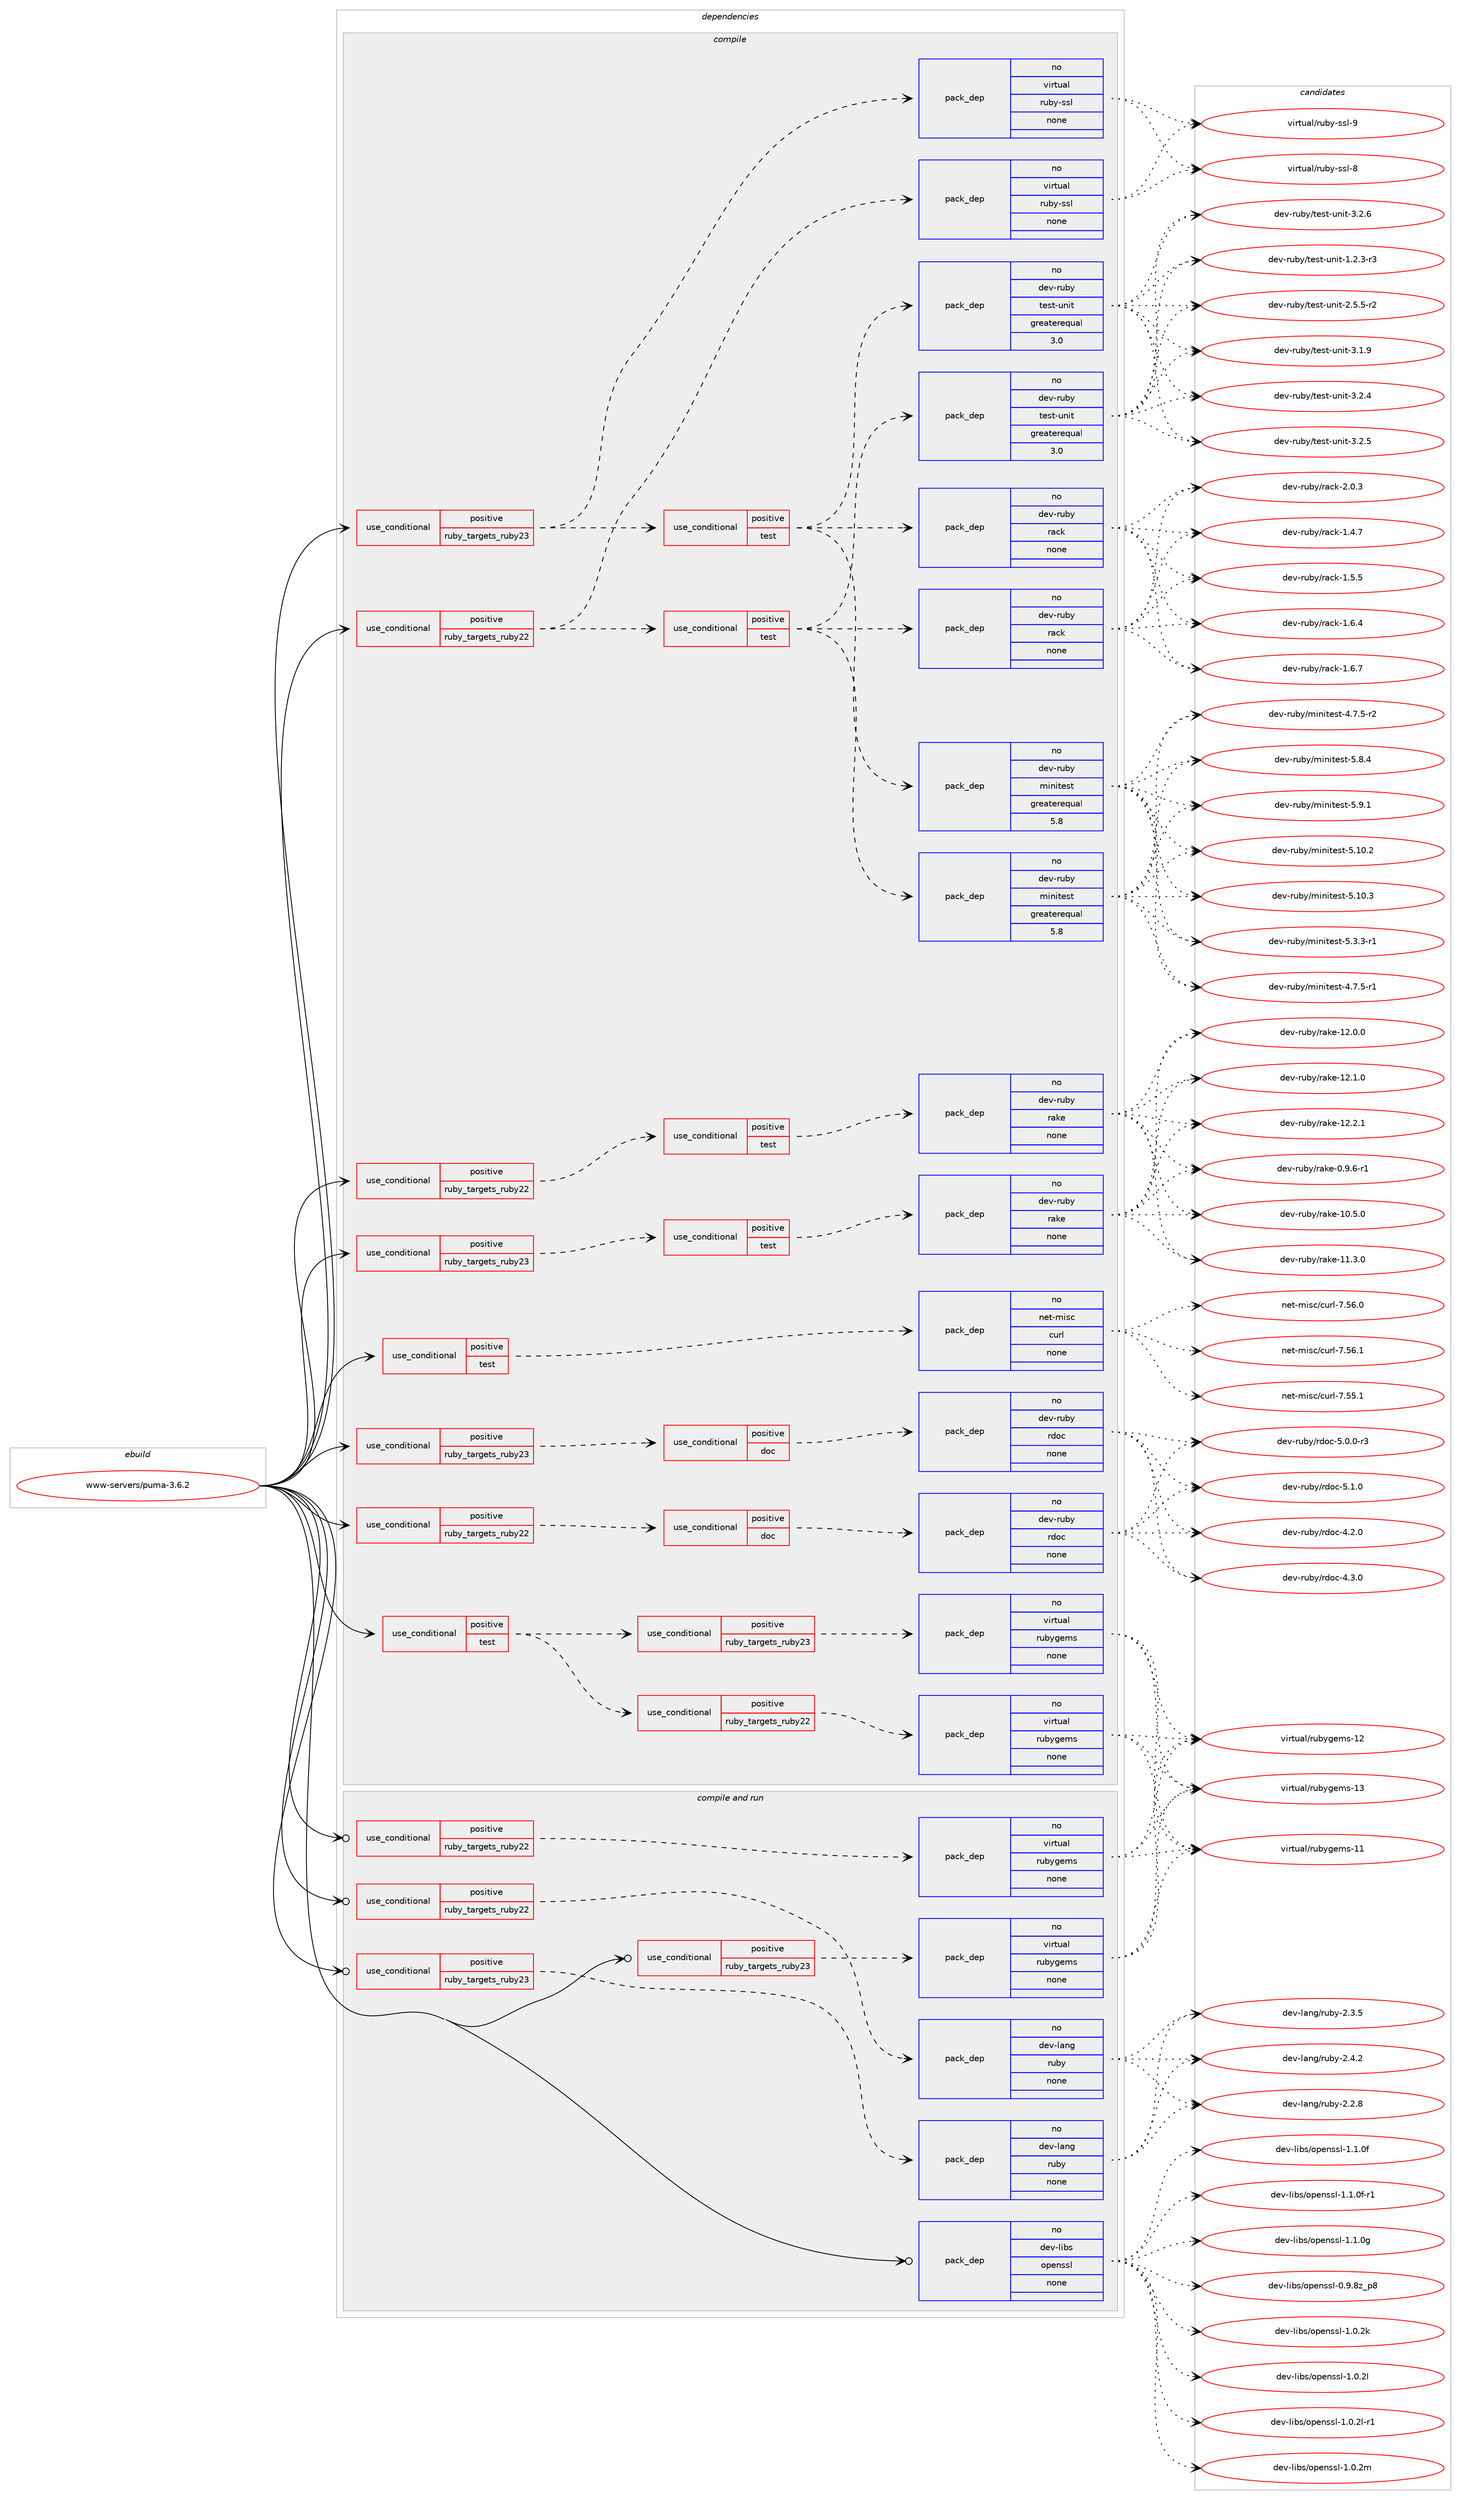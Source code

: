digraph prolog {

# *************
# Graph options
# *************

newrank=true;
concentrate=true;
compound=true;
graph [rankdir=LR,fontname=Helvetica,fontsize=10,ranksep=1.5];#, ranksep=2.5, nodesep=0.2];
edge  [arrowhead=vee];
node  [fontname=Helvetica,fontsize=10];

# **********
# The ebuild
# **********

subgraph cluster_leftcol {
color=gray;
rank=same;
label=<<i>ebuild</i>>;
id [label="www-servers/puma-3.6.2", color=red, width=4, href="../www-servers/puma-3.6.2.svg"];
}

# ****************
# The dependencies
# ****************

subgraph cluster_midcol {
color=gray;
label=<<i>dependencies</i>>;
subgraph cluster_compile {
fillcolor="#eeeeee";
style=filled;
label=<<i>compile</i>>;
subgraph cond121083 {
dependency507921 [label=<<TABLE BORDER="0" CELLBORDER="1" CELLSPACING="0" CELLPADDING="4"><TR><TD ROWSPAN="3" CELLPADDING="10">use_conditional</TD></TR><TR><TD>positive</TD></TR><TR><TD>ruby_targets_ruby22</TD></TR></TABLE>>, shape=none, color=red];
subgraph cond121084 {
dependency507922 [label=<<TABLE BORDER="0" CELLBORDER="1" CELLSPACING="0" CELLPADDING="4"><TR><TD ROWSPAN="3" CELLPADDING="10">use_conditional</TD></TR><TR><TD>positive</TD></TR><TR><TD>doc</TD></TR></TABLE>>, shape=none, color=red];
subgraph pack377522 {
dependency507923 [label=<<TABLE BORDER="0" CELLBORDER="1" CELLSPACING="0" CELLPADDING="4" WIDTH="220"><TR><TD ROWSPAN="6" CELLPADDING="30">pack_dep</TD></TR><TR><TD WIDTH="110">no</TD></TR><TR><TD>dev-ruby</TD></TR><TR><TD>rdoc</TD></TR><TR><TD>none</TD></TR><TR><TD></TD></TR></TABLE>>, shape=none, color=blue];
}
dependency507922:e -> dependency507923:w [weight=20,style="dashed",arrowhead="vee"];
}
dependency507921:e -> dependency507922:w [weight=20,style="dashed",arrowhead="vee"];
}
id:e -> dependency507921:w [weight=20,style="solid",arrowhead="vee"];
subgraph cond121085 {
dependency507924 [label=<<TABLE BORDER="0" CELLBORDER="1" CELLSPACING="0" CELLPADDING="4"><TR><TD ROWSPAN="3" CELLPADDING="10">use_conditional</TD></TR><TR><TD>positive</TD></TR><TR><TD>ruby_targets_ruby22</TD></TR></TABLE>>, shape=none, color=red];
subgraph cond121086 {
dependency507925 [label=<<TABLE BORDER="0" CELLBORDER="1" CELLSPACING="0" CELLPADDING="4"><TR><TD ROWSPAN="3" CELLPADDING="10">use_conditional</TD></TR><TR><TD>positive</TD></TR><TR><TD>test</TD></TR></TABLE>>, shape=none, color=red];
subgraph pack377523 {
dependency507926 [label=<<TABLE BORDER="0" CELLBORDER="1" CELLSPACING="0" CELLPADDING="4" WIDTH="220"><TR><TD ROWSPAN="6" CELLPADDING="30">pack_dep</TD></TR><TR><TD WIDTH="110">no</TD></TR><TR><TD>dev-ruby</TD></TR><TR><TD>rake</TD></TR><TR><TD>none</TD></TR><TR><TD></TD></TR></TABLE>>, shape=none, color=blue];
}
dependency507925:e -> dependency507926:w [weight=20,style="dashed",arrowhead="vee"];
}
dependency507924:e -> dependency507925:w [weight=20,style="dashed",arrowhead="vee"];
}
id:e -> dependency507924:w [weight=20,style="solid",arrowhead="vee"];
subgraph cond121087 {
dependency507927 [label=<<TABLE BORDER="0" CELLBORDER="1" CELLSPACING="0" CELLPADDING="4"><TR><TD ROWSPAN="3" CELLPADDING="10">use_conditional</TD></TR><TR><TD>positive</TD></TR><TR><TD>ruby_targets_ruby22</TD></TR></TABLE>>, shape=none, color=red];
subgraph pack377524 {
dependency507928 [label=<<TABLE BORDER="0" CELLBORDER="1" CELLSPACING="0" CELLPADDING="4" WIDTH="220"><TR><TD ROWSPAN="6" CELLPADDING="30">pack_dep</TD></TR><TR><TD WIDTH="110">no</TD></TR><TR><TD>virtual</TD></TR><TR><TD>ruby-ssl</TD></TR><TR><TD>none</TD></TR><TR><TD></TD></TR></TABLE>>, shape=none, color=blue];
}
dependency507927:e -> dependency507928:w [weight=20,style="dashed",arrowhead="vee"];
subgraph cond121088 {
dependency507929 [label=<<TABLE BORDER="0" CELLBORDER="1" CELLSPACING="0" CELLPADDING="4"><TR><TD ROWSPAN="3" CELLPADDING="10">use_conditional</TD></TR><TR><TD>positive</TD></TR><TR><TD>test</TD></TR></TABLE>>, shape=none, color=red];
subgraph pack377525 {
dependency507930 [label=<<TABLE BORDER="0" CELLBORDER="1" CELLSPACING="0" CELLPADDING="4" WIDTH="220"><TR><TD ROWSPAN="6" CELLPADDING="30">pack_dep</TD></TR><TR><TD WIDTH="110">no</TD></TR><TR><TD>dev-ruby</TD></TR><TR><TD>rack</TD></TR><TR><TD>none</TD></TR><TR><TD></TD></TR></TABLE>>, shape=none, color=blue];
}
dependency507929:e -> dependency507930:w [weight=20,style="dashed",arrowhead="vee"];
subgraph pack377526 {
dependency507931 [label=<<TABLE BORDER="0" CELLBORDER="1" CELLSPACING="0" CELLPADDING="4" WIDTH="220"><TR><TD ROWSPAN="6" CELLPADDING="30">pack_dep</TD></TR><TR><TD WIDTH="110">no</TD></TR><TR><TD>dev-ruby</TD></TR><TR><TD>minitest</TD></TR><TR><TD>greaterequal</TD></TR><TR><TD>5.8</TD></TR></TABLE>>, shape=none, color=blue];
}
dependency507929:e -> dependency507931:w [weight=20,style="dashed",arrowhead="vee"];
subgraph pack377527 {
dependency507932 [label=<<TABLE BORDER="0" CELLBORDER="1" CELLSPACING="0" CELLPADDING="4" WIDTH="220"><TR><TD ROWSPAN="6" CELLPADDING="30">pack_dep</TD></TR><TR><TD WIDTH="110">no</TD></TR><TR><TD>dev-ruby</TD></TR><TR><TD>test-unit</TD></TR><TR><TD>greaterequal</TD></TR><TR><TD>3.0</TD></TR></TABLE>>, shape=none, color=blue];
}
dependency507929:e -> dependency507932:w [weight=20,style="dashed",arrowhead="vee"];
}
dependency507927:e -> dependency507929:w [weight=20,style="dashed",arrowhead="vee"];
}
id:e -> dependency507927:w [weight=20,style="solid",arrowhead="vee"];
subgraph cond121089 {
dependency507933 [label=<<TABLE BORDER="0" CELLBORDER="1" CELLSPACING="0" CELLPADDING="4"><TR><TD ROWSPAN="3" CELLPADDING="10">use_conditional</TD></TR><TR><TD>positive</TD></TR><TR><TD>ruby_targets_ruby23</TD></TR></TABLE>>, shape=none, color=red];
subgraph cond121090 {
dependency507934 [label=<<TABLE BORDER="0" CELLBORDER="1" CELLSPACING="0" CELLPADDING="4"><TR><TD ROWSPAN="3" CELLPADDING="10">use_conditional</TD></TR><TR><TD>positive</TD></TR><TR><TD>doc</TD></TR></TABLE>>, shape=none, color=red];
subgraph pack377528 {
dependency507935 [label=<<TABLE BORDER="0" CELLBORDER="1" CELLSPACING="0" CELLPADDING="4" WIDTH="220"><TR><TD ROWSPAN="6" CELLPADDING="30">pack_dep</TD></TR><TR><TD WIDTH="110">no</TD></TR><TR><TD>dev-ruby</TD></TR><TR><TD>rdoc</TD></TR><TR><TD>none</TD></TR><TR><TD></TD></TR></TABLE>>, shape=none, color=blue];
}
dependency507934:e -> dependency507935:w [weight=20,style="dashed",arrowhead="vee"];
}
dependency507933:e -> dependency507934:w [weight=20,style="dashed",arrowhead="vee"];
}
id:e -> dependency507933:w [weight=20,style="solid",arrowhead="vee"];
subgraph cond121091 {
dependency507936 [label=<<TABLE BORDER="0" CELLBORDER="1" CELLSPACING="0" CELLPADDING="4"><TR><TD ROWSPAN="3" CELLPADDING="10">use_conditional</TD></TR><TR><TD>positive</TD></TR><TR><TD>ruby_targets_ruby23</TD></TR></TABLE>>, shape=none, color=red];
subgraph cond121092 {
dependency507937 [label=<<TABLE BORDER="0" CELLBORDER="1" CELLSPACING="0" CELLPADDING="4"><TR><TD ROWSPAN="3" CELLPADDING="10">use_conditional</TD></TR><TR><TD>positive</TD></TR><TR><TD>test</TD></TR></TABLE>>, shape=none, color=red];
subgraph pack377529 {
dependency507938 [label=<<TABLE BORDER="0" CELLBORDER="1" CELLSPACING="0" CELLPADDING="4" WIDTH="220"><TR><TD ROWSPAN="6" CELLPADDING="30">pack_dep</TD></TR><TR><TD WIDTH="110">no</TD></TR><TR><TD>dev-ruby</TD></TR><TR><TD>rake</TD></TR><TR><TD>none</TD></TR><TR><TD></TD></TR></TABLE>>, shape=none, color=blue];
}
dependency507937:e -> dependency507938:w [weight=20,style="dashed",arrowhead="vee"];
}
dependency507936:e -> dependency507937:w [weight=20,style="dashed",arrowhead="vee"];
}
id:e -> dependency507936:w [weight=20,style="solid",arrowhead="vee"];
subgraph cond121093 {
dependency507939 [label=<<TABLE BORDER="0" CELLBORDER="1" CELLSPACING="0" CELLPADDING="4"><TR><TD ROWSPAN="3" CELLPADDING="10">use_conditional</TD></TR><TR><TD>positive</TD></TR><TR><TD>ruby_targets_ruby23</TD></TR></TABLE>>, shape=none, color=red];
subgraph pack377530 {
dependency507940 [label=<<TABLE BORDER="0" CELLBORDER="1" CELLSPACING="0" CELLPADDING="4" WIDTH="220"><TR><TD ROWSPAN="6" CELLPADDING="30">pack_dep</TD></TR><TR><TD WIDTH="110">no</TD></TR><TR><TD>virtual</TD></TR><TR><TD>ruby-ssl</TD></TR><TR><TD>none</TD></TR><TR><TD></TD></TR></TABLE>>, shape=none, color=blue];
}
dependency507939:e -> dependency507940:w [weight=20,style="dashed",arrowhead="vee"];
subgraph cond121094 {
dependency507941 [label=<<TABLE BORDER="0" CELLBORDER="1" CELLSPACING="0" CELLPADDING="4"><TR><TD ROWSPAN="3" CELLPADDING="10">use_conditional</TD></TR><TR><TD>positive</TD></TR><TR><TD>test</TD></TR></TABLE>>, shape=none, color=red];
subgraph pack377531 {
dependency507942 [label=<<TABLE BORDER="0" CELLBORDER="1" CELLSPACING="0" CELLPADDING="4" WIDTH="220"><TR><TD ROWSPAN="6" CELLPADDING="30">pack_dep</TD></TR><TR><TD WIDTH="110">no</TD></TR><TR><TD>dev-ruby</TD></TR><TR><TD>rack</TD></TR><TR><TD>none</TD></TR><TR><TD></TD></TR></TABLE>>, shape=none, color=blue];
}
dependency507941:e -> dependency507942:w [weight=20,style="dashed",arrowhead="vee"];
subgraph pack377532 {
dependency507943 [label=<<TABLE BORDER="0" CELLBORDER="1" CELLSPACING="0" CELLPADDING="4" WIDTH="220"><TR><TD ROWSPAN="6" CELLPADDING="30">pack_dep</TD></TR><TR><TD WIDTH="110">no</TD></TR><TR><TD>dev-ruby</TD></TR><TR><TD>minitest</TD></TR><TR><TD>greaterequal</TD></TR><TR><TD>5.8</TD></TR></TABLE>>, shape=none, color=blue];
}
dependency507941:e -> dependency507943:w [weight=20,style="dashed",arrowhead="vee"];
subgraph pack377533 {
dependency507944 [label=<<TABLE BORDER="0" CELLBORDER="1" CELLSPACING="0" CELLPADDING="4" WIDTH="220"><TR><TD ROWSPAN="6" CELLPADDING="30">pack_dep</TD></TR><TR><TD WIDTH="110">no</TD></TR><TR><TD>dev-ruby</TD></TR><TR><TD>test-unit</TD></TR><TR><TD>greaterequal</TD></TR><TR><TD>3.0</TD></TR></TABLE>>, shape=none, color=blue];
}
dependency507941:e -> dependency507944:w [weight=20,style="dashed",arrowhead="vee"];
}
dependency507939:e -> dependency507941:w [weight=20,style="dashed",arrowhead="vee"];
}
id:e -> dependency507939:w [weight=20,style="solid",arrowhead="vee"];
subgraph cond121095 {
dependency507945 [label=<<TABLE BORDER="0" CELLBORDER="1" CELLSPACING="0" CELLPADDING="4"><TR><TD ROWSPAN="3" CELLPADDING="10">use_conditional</TD></TR><TR><TD>positive</TD></TR><TR><TD>test</TD></TR></TABLE>>, shape=none, color=red];
subgraph cond121096 {
dependency507946 [label=<<TABLE BORDER="0" CELLBORDER="1" CELLSPACING="0" CELLPADDING="4"><TR><TD ROWSPAN="3" CELLPADDING="10">use_conditional</TD></TR><TR><TD>positive</TD></TR><TR><TD>ruby_targets_ruby22</TD></TR></TABLE>>, shape=none, color=red];
subgraph pack377534 {
dependency507947 [label=<<TABLE BORDER="0" CELLBORDER="1" CELLSPACING="0" CELLPADDING="4" WIDTH="220"><TR><TD ROWSPAN="6" CELLPADDING="30">pack_dep</TD></TR><TR><TD WIDTH="110">no</TD></TR><TR><TD>virtual</TD></TR><TR><TD>rubygems</TD></TR><TR><TD>none</TD></TR><TR><TD></TD></TR></TABLE>>, shape=none, color=blue];
}
dependency507946:e -> dependency507947:w [weight=20,style="dashed",arrowhead="vee"];
}
dependency507945:e -> dependency507946:w [weight=20,style="dashed",arrowhead="vee"];
subgraph cond121097 {
dependency507948 [label=<<TABLE BORDER="0" CELLBORDER="1" CELLSPACING="0" CELLPADDING="4"><TR><TD ROWSPAN="3" CELLPADDING="10">use_conditional</TD></TR><TR><TD>positive</TD></TR><TR><TD>ruby_targets_ruby23</TD></TR></TABLE>>, shape=none, color=red];
subgraph pack377535 {
dependency507949 [label=<<TABLE BORDER="0" CELLBORDER="1" CELLSPACING="0" CELLPADDING="4" WIDTH="220"><TR><TD ROWSPAN="6" CELLPADDING="30">pack_dep</TD></TR><TR><TD WIDTH="110">no</TD></TR><TR><TD>virtual</TD></TR><TR><TD>rubygems</TD></TR><TR><TD>none</TD></TR><TR><TD></TD></TR></TABLE>>, shape=none, color=blue];
}
dependency507948:e -> dependency507949:w [weight=20,style="dashed",arrowhead="vee"];
}
dependency507945:e -> dependency507948:w [weight=20,style="dashed",arrowhead="vee"];
}
id:e -> dependency507945:w [weight=20,style="solid",arrowhead="vee"];
subgraph cond121098 {
dependency507950 [label=<<TABLE BORDER="0" CELLBORDER="1" CELLSPACING="0" CELLPADDING="4"><TR><TD ROWSPAN="3" CELLPADDING="10">use_conditional</TD></TR><TR><TD>positive</TD></TR><TR><TD>test</TD></TR></TABLE>>, shape=none, color=red];
subgraph pack377536 {
dependency507951 [label=<<TABLE BORDER="0" CELLBORDER="1" CELLSPACING="0" CELLPADDING="4" WIDTH="220"><TR><TD ROWSPAN="6" CELLPADDING="30">pack_dep</TD></TR><TR><TD WIDTH="110">no</TD></TR><TR><TD>net-misc</TD></TR><TR><TD>curl</TD></TR><TR><TD>none</TD></TR><TR><TD></TD></TR></TABLE>>, shape=none, color=blue];
}
dependency507950:e -> dependency507951:w [weight=20,style="dashed",arrowhead="vee"];
}
id:e -> dependency507950:w [weight=20,style="solid",arrowhead="vee"];
}
subgraph cluster_compileandrun {
fillcolor="#eeeeee";
style=filled;
label=<<i>compile and run</i>>;
subgraph cond121099 {
dependency507952 [label=<<TABLE BORDER="0" CELLBORDER="1" CELLSPACING="0" CELLPADDING="4"><TR><TD ROWSPAN="3" CELLPADDING="10">use_conditional</TD></TR><TR><TD>positive</TD></TR><TR><TD>ruby_targets_ruby22</TD></TR></TABLE>>, shape=none, color=red];
subgraph pack377537 {
dependency507953 [label=<<TABLE BORDER="0" CELLBORDER="1" CELLSPACING="0" CELLPADDING="4" WIDTH="220"><TR><TD ROWSPAN="6" CELLPADDING="30">pack_dep</TD></TR><TR><TD WIDTH="110">no</TD></TR><TR><TD>dev-lang</TD></TR><TR><TD>ruby</TD></TR><TR><TD>none</TD></TR><TR><TD></TD></TR></TABLE>>, shape=none, color=blue];
}
dependency507952:e -> dependency507953:w [weight=20,style="dashed",arrowhead="vee"];
}
id:e -> dependency507952:w [weight=20,style="solid",arrowhead="odotvee"];
subgraph cond121100 {
dependency507954 [label=<<TABLE BORDER="0" CELLBORDER="1" CELLSPACING="0" CELLPADDING="4"><TR><TD ROWSPAN="3" CELLPADDING="10">use_conditional</TD></TR><TR><TD>positive</TD></TR><TR><TD>ruby_targets_ruby22</TD></TR></TABLE>>, shape=none, color=red];
subgraph pack377538 {
dependency507955 [label=<<TABLE BORDER="0" CELLBORDER="1" CELLSPACING="0" CELLPADDING="4" WIDTH="220"><TR><TD ROWSPAN="6" CELLPADDING="30">pack_dep</TD></TR><TR><TD WIDTH="110">no</TD></TR><TR><TD>virtual</TD></TR><TR><TD>rubygems</TD></TR><TR><TD>none</TD></TR><TR><TD></TD></TR></TABLE>>, shape=none, color=blue];
}
dependency507954:e -> dependency507955:w [weight=20,style="dashed",arrowhead="vee"];
}
id:e -> dependency507954:w [weight=20,style="solid",arrowhead="odotvee"];
subgraph cond121101 {
dependency507956 [label=<<TABLE BORDER="0" CELLBORDER="1" CELLSPACING="0" CELLPADDING="4"><TR><TD ROWSPAN="3" CELLPADDING="10">use_conditional</TD></TR><TR><TD>positive</TD></TR><TR><TD>ruby_targets_ruby23</TD></TR></TABLE>>, shape=none, color=red];
subgraph pack377539 {
dependency507957 [label=<<TABLE BORDER="0" CELLBORDER="1" CELLSPACING="0" CELLPADDING="4" WIDTH="220"><TR><TD ROWSPAN="6" CELLPADDING="30">pack_dep</TD></TR><TR><TD WIDTH="110">no</TD></TR><TR><TD>dev-lang</TD></TR><TR><TD>ruby</TD></TR><TR><TD>none</TD></TR><TR><TD></TD></TR></TABLE>>, shape=none, color=blue];
}
dependency507956:e -> dependency507957:w [weight=20,style="dashed",arrowhead="vee"];
}
id:e -> dependency507956:w [weight=20,style="solid",arrowhead="odotvee"];
subgraph cond121102 {
dependency507958 [label=<<TABLE BORDER="0" CELLBORDER="1" CELLSPACING="0" CELLPADDING="4"><TR><TD ROWSPAN="3" CELLPADDING="10">use_conditional</TD></TR><TR><TD>positive</TD></TR><TR><TD>ruby_targets_ruby23</TD></TR></TABLE>>, shape=none, color=red];
subgraph pack377540 {
dependency507959 [label=<<TABLE BORDER="0" CELLBORDER="1" CELLSPACING="0" CELLPADDING="4" WIDTH="220"><TR><TD ROWSPAN="6" CELLPADDING="30">pack_dep</TD></TR><TR><TD WIDTH="110">no</TD></TR><TR><TD>virtual</TD></TR><TR><TD>rubygems</TD></TR><TR><TD>none</TD></TR><TR><TD></TD></TR></TABLE>>, shape=none, color=blue];
}
dependency507958:e -> dependency507959:w [weight=20,style="dashed",arrowhead="vee"];
}
id:e -> dependency507958:w [weight=20,style="solid",arrowhead="odotvee"];
subgraph pack377541 {
dependency507960 [label=<<TABLE BORDER="0" CELLBORDER="1" CELLSPACING="0" CELLPADDING="4" WIDTH="220"><TR><TD ROWSPAN="6" CELLPADDING="30">pack_dep</TD></TR><TR><TD WIDTH="110">no</TD></TR><TR><TD>dev-libs</TD></TR><TR><TD>openssl</TD></TR><TR><TD>none</TD></TR><TR><TD></TD></TR></TABLE>>, shape=none, color=blue];
}
id:e -> dependency507960:w [weight=20,style="solid",arrowhead="odotvee"];
}
subgraph cluster_run {
fillcolor="#eeeeee";
style=filled;
label=<<i>run</i>>;
}
}

# **************
# The candidates
# **************

subgraph cluster_choices {
rank=same;
color=gray;
label=<<i>candidates</i>>;

subgraph choice377522 {
color=black;
nodesep=1;
choice10010111845114117981214711410011199455246504648 [label="dev-ruby/rdoc-4.2.0", color=red, width=4,href="../dev-ruby/rdoc-4.2.0.svg"];
choice10010111845114117981214711410011199455246514648 [label="dev-ruby/rdoc-4.3.0", color=red, width=4,href="../dev-ruby/rdoc-4.3.0.svg"];
choice100101118451141179812147114100111994553464846484511451 [label="dev-ruby/rdoc-5.0.0-r3", color=red, width=4,href="../dev-ruby/rdoc-5.0.0-r3.svg"];
choice10010111845114117981214711410011199455346494648 [label="dev-ruby/rdoc-5.1.0", color=red, width=4,href="../dev-ruby/rdoc-5.1.0.svg"];
dependency507923:e -> choice10010111845114117981214711410011199455246504648:w [style=dotted,weight="100"];
dependency507923:e -> choice10010111845114117981214711410011199455246514648:w [style=dotted,weight="100"];
dependency507923:e -> choice100101118451141179812147114100111994553464846484511451:w [style=dotted,weight="100"];
dependency507923:e -> choice10010111845114117981214711410011199455346494648:w [style=dotted,weight="100"];
}
subgraph choice377523 {
color=black;
nodesep=1;
choice100101118451141179812147114971071014548465746544511449 [label="dev-ruby/rake-0.9.6-r1", color=red, width=4,href="../dev-ruby/rake-0.9.6-r1.svg"];
choice1001011184511411798121471149710710145494846534648 [label="dev-ruby/rake-10.5.0", color=red, width=4,href="../dev-ruby/rake-10.5.0.svg"];
choice1001011184511411798121471149710710145494946514648 [label="dev-ruby/rake-11.3.0", color=red, width=4,href="../dev-ruby/rake-11.3.0.svg"];
choice1001011184511411798121471149710710145495046484648 [label="dev-ruby/rake-12.0.0", color=red, width=4,href="../dev-ruby/rake-12.0.0.svg"];
choice1001011184511411798121471149710710145495046494648 [label="dev-ruby/rake-12.1.0", color=red, width=4,href="../dev-ruby/rake-12.1.0.svg"];
choice1001011184511411798121471149710710145495046504649 [label="dev-ruby/rake-12.2.1", color=red, width=4,href="../dev-ruby/rake-12.2.1.svg"];
dependency507926:e -> choice100101118451141179812147114971071014548465746544511449:w [style=dotted,weight="100"];
dependency507926:e -> choice1001011184511411798121471149710710145494846534648:w [style=dotted,weight="100"];
dependency507926:e -> choice1001011184511411798121471149710710145494946514648:w [style=dotted,weight="100"];
dependency507926:e -> choice1001011184511411798121471149710710145495046484648:w [style=dotted,weight="100"];
dependency507926:e -> choice1001011184511411798121471149710710145495046494648:w [style=dotted,weight="100"];
dependency507926:e -> choice1001011184511411798121471149710710145495046504649:w [style=dotted,weight="100"];
}
subgraph choice377524 {
color=black;
nodesep=1;
choice118105114116117971084711411798121451151151084556 [label="virtual/ruby-ssl-8", color=red, width=4,href="../virtual/ruby-ssl-8.svg"];
choice118105114116117971084711411798121451151151084557 [label="virtual/ruby-ssl-9", color=red, width=4,href="../virtual/ruby-ssl-9.svg"];
dependency507928:e -> choice118105114116117971084711411798121451151151084556:w [style=dotted,weight="100"];
dependency507928:e -> choice118105114116117971084711411798121451151151084557:w [style=dotted,weight="100"];
}
subgraph choice377525 {
color=black;
nodesep=1;
choice1001011184511411798121471149799107454946524655 [label="dev-ruby/rack-1.4.7", color=red, width=4,href="../dev-ruby/rack-1.4.7.svg"];
choice1001011184511411798121471149799107454946534653 [label="dev-ruby/rack-1.5.5", color=red, width=4,href="../dev-ruby/rack-1.5.5.svg"];
choice1001011184511411798121471149799107454946544652 [label="dev-ruby/rack-1.6.4", color=red, width=4,href="../dev-ruby/rack-1.6.4.svg"];
choice1001011184511411798121471149799107454946544655 [label="dev-ruby/rack-1.6.7", color=red, width=4,href="../dev-ruby/rack-1.6.7.svg"];
choice1001011184511411798121471149799107455046484651 [label="dev-ruby/rack-2.0.3", color=red, width=4,href="../dev-ruby/rack-2.0.3.svg"];
dependency507930:e -> choice1001011184511411798121471149799107454946524655:w [style=dotted,weight="100"];
dependency507930:e -> choice1001011184511411798121471149799107454946534653:w [style=dotted,weight="100"];
dependency507930:e -> choice1001011184511411798121471149799107454946544652:w [style=dotted,weight="100"];
dependency507930:e -> choice1001011184511411798121471149799107454946544655:w [style=dotted,weight="100"];
dependency507930:e -> choice1001011184511411798121471149799107455046484651:w [style=dotted,weight="100"];
}
subgraph choice377526 {
color=black;
nodesep=1;
choice1001011184511411798121471091051101051161011151164552465546534511449 [label="dev-ruby/minitest-4.7.5-r1", color=red, width=4,href="../dev-ruby/minitest-4.7.5-r1.svg"];
choice1001011184511411798121471091051101051161011151164552465546534511450 [label="dev-ruby/minitest-4.7.5-r2", color=red, width=4,href="../dev-ruby/minitest-4.7.5-r2.svg"];
choice10010111845114117981214710910511010511610111511645534649484650 [label="dev-ruby/minitest-5.10.2", color=red, width=4,href="../dev-ruby/minitest-5.10.2.svg"];
choice10010111845114117981214710910511010511610111511645534649484651 [label="dev-ruby/minitest-5.10.3", color=red, width=4,href="../dev-ruby/minitest-5.10.3.svg"];
choice1001011184511411798121471091051101051161011151164553465146514511449 [label="dev-ruby/minitest-5.3.3-r1", color=red, width=4,href="../dev-ruby/minitest-5.3.3-r1.svg"];
choice100101118451141179812147109105110105116101115116455346564652 [label="dev-ruby/minitest-5.8.4", color=red, width=4,href="../dev-ruby/minitest-5.8.4.svg"];
choice100101118451141179812147109105110105116101115116455346574649 [label="dev-ruby/minitest-5.9.1", color=red, width=4,href="../dev-ruby/minitest-5.9.1.svg"];
dependency507931:e -> choice1001011184511411798121471091051101051161011151164552465546534511449:w [style=dotted,weight="100"];
dependency507931:e -> choice1001011184511411798121471091051101051161011151164552465546534511450:w [style=dotted,weight="100"];
dependency507931:e -> choice10010111845114117981214710910511010511610111511645534649484650:w [style=dotted,weight="100"];
dependency507931:e -> choice10010111845114117981214710910511010511610111511645534649484651:w [style=dotted,weight="100"];
dependency507931:e -> choice1001011184511411798121471091051101051161011151164553465146514511449:w [style=dotted,weight="100"];
dependency507931:e -> choice100101118451141179812147109105110105116101115116455346564652:w [style=dotted,weight="100"];
dependency507931:e -> choice100101118451141179812147109105110105116101115116455346574649:w [style=dotted,weight="100"];
}
subgraph choice377527 {
color=black;
nodesep=1;
choice100101118451141179812147116101115116451171101051164549465046514511451 [label="dev-ruby/test-unit-1.2.3-r3", color=red, width=4,href="../dev-ruby/test-unit-1.2.3-r3.svg"];
choice100101118451141179812147116101115116451171101051164550465346534511450 [label="dev-ruby/test-unit-2.5.5-r2", color=red, width=4,href="../dev-ruby/test-unit-2.5.5-r2.svg"];
choice10010111845114117981214711610111511645117110105116455146494657 [label="dev-ruby/test-unit-3.1.9", color=red, width=4,href="../dev-ruby/test-unit-3.1.9.svg"];
choice10010111845114117981214711610111511645117110105116455146504652 [label="dev-ruby/test-unit-3.2.4", color=red, width=4,href="../dev-ruby/test-unit-3.2.4.svg"];
choice10010111845114117981214711610111511645117110105116455146504653 [label="dev-ruby/test-unit-3.2.5", color=red, width=4,href="../dev-ruby/test-unit-3.2.5.svg"];
choice10010111845114117981214711610111511645117110105116455146504654 [label="dev-ruby/test-unit-3.2.6", color=red, width=4,href="../dev-ruby/test-unit-3.2.6.svg"];
dependency507932:e -> choice100101118451141179812147116101115116451171101051164549465046514511451:w [style=dotted,weight="100"];
dependency507932:e -> choice100101118451141179812147116101115116451171101051164550465346534511450:w [style=dotted,weight="100"];
dependency507932:e -> choice10010111845114117981214711610111511645117110105116455146494657:w [style=dotted,weight="100"];
dependency507932:e -> choice10010111845114117981214711610111511645117110105116455146504652:w [style=dotted,weight="100"];
dependency507932:e -> choice10010111845114117981214711610111511645117110105116455146504653:w [style=dotted,weight="100"];
dependency507932:e -> choice10010111845114117981214711610111511645117110105116455146504654:w [style=dotted,weight="100"];
}
subgraph choice377528 {
color=black;
nodesep=1;
choice10010111845114117981214711410011199455246504648 [label="dev-ruby/rdoc-4.2.0", color=red, width=4,href="../dev-ruby/rdoc-4.2.0.svg"];
choice10010111845114117981214711410011199455246514648 [label="dev-ruby/rdoc-4.3.0", color=red, width=4,href="../dev-ruby/rdoc-4.3.0.svg"];
choice100101118451141179812147114100111994553464846484511451 [label="dev-ruby/rdoc-5.0.0-r3", color=red, width=4,href="../dev-ruby/rdoc-5.0.0-r3.svg"];
choice10010111845114117981214711410011199455346494648 [label="dev-ruby/rdoc-5.1.0", color=red, width=4,href="../dev-ruby/rdoc-5.1.0.svg"];
dependency507935:e -> choice10010111845114117981214711410011199455246504648:w [style=dotted,weight="100"];
dependency507935:e -> choice10010111845114117981214711410011199455246514648:w [style=dotted,weight="100"];
dependency507935:e -> choice100101118451141179812147114100111994553464846484511451:w [style=dotted,weight="100"];
dependency507935:e -> choice10010111845114117981214711410011199455346494648:w [style=dotted,weight="100"];
}
subgraph choice377529 {
color=black;
nodesep=1;
choice100101118451141179812147114971071014548465746544511449 [label="dev-ruby/rake-0.9.6-r1", color=red, width=4,href="../dev-ruby/rake-0.9.6-r1.svg"];
choice1001011184511411798121471149710710145494846534648 [label="dev-ruby/rake-10.5.0", color=red, width=4,href="../dev-ruby/rake-10.5.0.svg"];
choice1001011184511411798121471149710710145494946514648 [label="dev-ruby/rake-11.3.0", color=red, width=4,href="../dev-ruby/rake-11.3.0.svg"];
choice1001011184511411798121471149710710145495046484648 [label="dev-ruby/rake-12.0.0", color=red, width=4,href="../dev-ruby/rake-12.0.0.svg"];
choice1001011184511411798121471149710710145495046494648 [label="dev-ruby/rake-12.1.0", color=red, width=4,href="../dev-ruby/rake-12.1.0.svg"];
choice1001011184511411798121471149710710145495046504649 [label="dev-ruby/rake-12.2.1", color=red, width=4,href="../dev-ruby/rake-12.2.1.svg"];
dependency507938:e -> choice100101118451141179812147114971071014548465746544511449:w [style=dotted,weight="100"];
dependency507938:e -> choice1001011184511411798121471149710710145494846534648:w [style=dotted,weight="100"];
dependency507938:e -> choice1001011184511411798121471149710710145494946514648:w [style=dotted,weight="100"];
dependency507938:e -> choice1001011184511411798121471149710710145495046484648:w [style=dotted,weight="100"];
dependency507938:e -> choice1001011184511411798121471149710710145495046494648:w [style=dotted,weight="100"];
dependency507938:e -> choice1001011184511411798121471149710710145495046504649:w [style=dotted,weight="100"];
}
subgraph choice377530 {
color=black;
nodesep=1;
choice118105114116117971084711411798121451151151084556 [label="virtual/ruby-ssl-8", color=red, width=4,href="../virtual/ruby-ssl-8.svg"];
choice118105114116117971084711411798121451151151084557 [label="virtual/ruby-ssl-9", color=red, width=4,href="../virtual/ruby-ssl-9.svg"];
dependency507940:e -> choice118105114116117971084711411798121451151151084556:w [style=dotted,weight="100"];
dependency507940:e -> choice118105114116117971084711411798121451151151084557:w [style=dotted,weight="100"];
}
subgraph choice377531 {
color=black;
nodesep=1;
choice1001011184511411798121471149799107454946524655 [label="dev-ruby/rack-1.4.7", color=red, width=4,href="../dev-ruby/rack-1.4.7.svg"];
choice1001011184511411798121471149799107454946534653 [label="dev-ruby/rack-1.5.5", color=red, width=4,href="../dev-ruby/rack-1.5.5.svg"];
choice1001011184511411798121471149799107454946544652 [label="dev-ruby/rack-1.6.4", color=red, width=4,href="../dev-ruby/rack-1.6.4.svg"];
choice1001011184511411798121471149799107454946544655 [label="dev-ruby/rack-1.6.7", color=red, width=4,href="../dev-ruby/rack-1.6.7.svg"];
choice1001011184511411798121471149799107455046484651 [label="dev-ruby/rack-2.0.3", color=red, width=4,href="../dev-ruby/rack-2.0.3.svg"];
dependency507942:e -> choice1001011184511411798121471149799107454946524655:w [style=dotted,weight="100"];
dependency507942:e -> choice1001011184511411798121471149799107454946534653:w [style=dotted,weight="100"];
dependency507942:e -> choice1001011184511411798121471149799107454946544652:w [style=dotted,weight="100"];
dependency507942:e -> choice1001011184511411798121471149799107454946544655:w [style=dotted,weight="100"];
dependency507942:e -> choice1001011184511411798121471149799107455046484651:w [style=dotted,weight="100"];
}
subgraph choice377532 {
color=black;
nodesep=1;
choice1001011184511411798121471091051101051161011151164552465546534511449 [label="dev-ruby/minitest-4.7.5-r1", color=red, width=4,href="../dev-ruby/minitest-4.7.5-r1.svg"];
choice1001011184511411798121471091051101051161011151164552465546534511450 [label="dev-ruby/minitest-4.7.5-r2", color=red, width=4,href="../dev-ruby/minitest-4.7.5-r2.svg"];
choice10010111845114117981214710910511010511610111511645534649484650 [label="dev-ruby/minitest-5.10.2", color=red, width=4,href="../dev-ruby/minitest-5.10.2.svg"];
choice10010111845114117981214710910511010511610111511645534649484651 [label="dev-ruby/minitest-5.10.3", color=red, width=4,href="../dev-ruby/minitest-5.10.3.svg"];
choice1001011184511411798121471091051101051161011151164553465146514511449 [label="dev-ruby/minitest-5.3.3-r1", color=red, width=4,href="../dev-ruby/minitest-5.3.3-r1.svg"];
choice100101118451141179812147109105110105116101115116455346564652 [label="dev-ruby/minitest-5.8.4", color=red, width=4,href="../dev-ruby/minitest-5.8.4.svg"];
choice100101118451141179812147109105110105116101115116455346574649 [label="dev-ruby/minitest-5.9.1", color=red, width=4,href="../dev-ruby/minitest-5.9.1.svg"];
dependency507943:e -> choice1001011184511411798121471091051101051161011151164552465546534511449:w [style=dotted,weight="100"];
dependency507943:e -> choice1001011184511411798121471091051101051161011151164552465546534511450:w [style=dotted,weight="100"];
dependency507943:e -> choice10010111845114117981214710910511010511610111511645534649484650:w [style=dotted,weight="100"];
dependency507943:e -> choice10010111845114117981214710910511010511610111511645534649484651:w [style=dotted,weight="100"];
dependency507943:e -> choice1001011184511411798121471091051101051161011151164553465146514511449:w [style=dotted,weight="100"];
dependency507943:e -> choice100101118451141179812147109105110105116101115116455346564652:w [style=dotted,weight="100"];
dependency507943:e -> choice100101118451141179812147109105110105116101115116455346574649:w [style=dotted,weight="100"];
}
subgraph choice377533 {
color=black;
nodesep=1;
choice100101118451141179812147116101115116451171101051164549465046514511451 [label="dev-ruby/test-unit-1.2.3-r3", color=red, width=4,href="../dev-ruby/test-unit-1.2.3-r3.svg"];
choice100101118451141179812147116101115116451171101051164550465346534511450 [label="dev-ruby/test-unit-2.5.5-r2", color=red, width=4,href="../dev-ruby/test-unit-2.5.5-r2.svg"];
choice10010111845114117981214711610111511645117110105116455146494657 [label="dev-ruby/test-unit-3.1.9", color=red, width=4,href="../dev-ruby/test-unit-3.1.9.svg"];
choice10010111845114117981214711610111511645117110105116455146504652 [label="dev-ruby/test-unit-3.2.4", color=red, width=4,href="../dev-ruby/test-unit-3.2.4.svg"];
choice10010111845114117981214711610111511645117110105116455146504653 [label="dev-ruby/test-unit-3.2.5", color=red, width=4,href="../dev-ruby/test-unit-3.2.5.svg"];
choice10010111845114117981214711610111511645117110105116455146504654 [label="dev-ruby/test-unit-3.2.6", color=red, width=4,href="../dev-ruby/test-unit-3.2.6.svg"];
dependency507944:e -> choice100101118451141179812147116101115116451171101051164549465046514511451:w [style=dotted,weight="100"];
dependency507944:e -> choice100101118451141179812147116101115116451171101051164550465346534511450:w [style=dotted,weight="100"];
dependency507944:e -> choice10010111845114117981214711610111511645117110105116455146494657:w [style=dotted,weight="100"];
dependency507944:e -> choice10010111845114117981214711610111511645117110105116455146504652:w [style=dotted,weight="100"];
dependency507944:e -> choice10010111845114117981214711610111511645117110105116455146504653:w [style=dotted,weight="100"];
dependency507944:e -> choice10010111845114117981214711610111511645117110105116455146504654:w [style=dotted,weight="100"];
}
subgraph choice377534 {
color=black;
nodesep=1;
choice118105114116117971084711411798121103101109115454949 [label="virtual/rubygems-11", color=red, width=4,href="../virtual/rubygems-11.svg"];
choice118105114116117971084711411798121103101109115454950 [label="virtual/rubygems-12", color=red, width=4,href="../virtual/rubygems-12.svg"];
choice118105114116117971084711411798121103101109115454951 [label="virtual/rubygems-13", color=red, width=4,href="../virtual/rubygems-13.svg"];
dependency507947:e -> choice118105114116117971084711411798121103101109115454949:w [style=dotted,weight="100"];
dependency507947:e -> choice118105114116117971084711411798121103101109115454950:w [style=dotted,weight="100"];
dependency507947:e -> choice118105114116117971084711411798121103101109115454951:w [style=dotted,weight="100"];
}
subgraph choice377535 {
color=black;
nodesep=1;
choice118105114116117971084711411798121103101109115454949 [label="virtual/rubygems-11", color=red, width=4,href="../virtual/rubygems-11.svg"];
choice118105114116117971084711411798121103101109115454950 [label="virtual/rubygems-12", color=red, width=4,href="../virtual/rubygems-12.svg"];
choice118105114116117971084711411798121103101109115454951 [label="virtual/rubygems-13", color=red, width=4,href="../virtual/rubygems-13.svg"];
dependency507949:e -> choice118105114116117971084711411798121103101109115454949:w [style=dotted,weight="100"];
dependency507949:e -> choice118105114116117971084711411798121103101109115454950:w [style=dotted,weight="100"];
dependency507949:e -> choice118105114116117971084711411798121103101109115454951:w [style=dotted,weight="100"];
}
subgraph choice377536 {
color=black;
nodesep=1;
choice1101011164510910511599479911711410845554653534649 [label="net-misc/curl-7.55.1", color=red, width=4,href="../net-misc/curl-7.55.1.svg"];
choice1101011164510910511599479911711410845554653544648 [label="net-misc/curl-7.56.0", color=red, width=4,href="../net-misc/curl-7.56.0.svg"];
choice1101011164510910511599479911711410845554653544649 [label="net-misc/curl-7.56.1", color=red, width=4,href="../net-misc/curl-7.56.1.svg"];
dependency507951:e -> choice1101011164510910511599479911711410845554653534649:w [style=dotted,weight="100"];
dependency507951:e -> choice1101011164510910511599479911711410845554653544648:w [style=dotted,weight="100"];
dependency507951:e -> choice1101011164510910511599479911711410845554653544649:w [style=dotted,weight="100"];
}
subgraph choice377537 {
color=black;
nodesep=1;
choice10010111845108971101034711411798121455046504656 [label="dev-lang/ruby-2.2.8", color=red, width=4,href="../dev-lang/ruby-2.2.8.svg"];
choice10010111845108971101034711411798121455046514653 [label="dev-lang/ruby-2.3.5", color=red, width=4,href="../dev-lang/ruby-2.3.5.svg"];
choice10010111845108971101034711411798121455046524650 [label="dev-lang/ruby-2.4.2", color=red, width=4,href="../dev-lang/ruby-2.4.2.svg"];
dependency507953:e -> choice10010111845108971101034711411798121455046504656:w [style=dotted,weight="100"];
dependency507953:e -> choice10010111845108971101034711411798121455046514653:w [style=dotted,weight="100"];
dependency507953:e -> choice10010111845108971101034711411798121455046524650:w [style=dotted,weight="100"];
}
subgraph choice377538 {
color=black;
nodesep=1;
choice118105114116117971084711411798121103101109115454949 [label="virtual/rubygems-11", color=red, width=4,href="../virtual/rubygems-11.svg"];
choice118105114116117971084711411798121103101109115454950 [label="virtual/rubygems-12", color=red, width=4,href="../virtual/rubygems-12.svg"];
choice118105114116117971084711411798121103101109115454951 [label="virtual/rubygems-13", color=red, width=4,href="../virtual/rubygems-13.svg"];
dependency507955:e -> choice118105114116117971084711411798121103101109115454949:w [style=dotted,weight="100"];
dependency507955:e -> choice118105114116117971084711411798121103101109115454950:w [style=dotted,weight="100"];
dependency507955:e -> choice118105114116117971084711411798121103101109115454951:w [style=dotted,weight="100"];
}
subgraph choice377539 {
color=black;
nodesep=1;
choice10010111845108971101034711411798121455046504656 [label="dev-lang/ruby-2.2.8", color=red, width=4,href="../dev-lang/ruby-2.2.8.svg"];
choice10010111845108971101034711411798121455046514653 [label="dev-lang/ruby-2.3.5", color=red, width=4,href="../dev-lang/ruby-2.3.5.svg"];
choice10010111845108971101034711411798121455046524650 [label="dev-lang/ruby-2.4.2", color=red, width=4,href="../dev-lang/ruby-2.4.2.svg"];
dependency507957:e -> choice10010111845108971101034711411798121455046504656:w [style=dotted,weight="100"];
dependency507957:e -> choice10010111845108971101034711411798121455046514653:w [style=dotted,weight="100"];
dependency507957:e -> choice10010111845108971101034711411798121455046524650:w [style=dotted,weight="100"];
}
subgraph choice377540 {
color=black;
nodesep=1;
choice118105114116117971084711411798121103101109115454949 [label="virtual/rubygems-11", color=red, width=4,href="../virtual/rubygems-11.svg"];
choice118105114116117971084711411798121103101109115454950 [label="virtual/rubygems-12", color=red, width=4,href="../virtual/rubygems-12.svg"];
choice118105114116117971084711411798121103101109115454951 [label="virtual/rubygems-13", color=red, width=4,href="../virtual/rubygems-13.svg"];
dependency507959:e -> choice118105114116117971084711411798121103101109115454949:w [style=dotted,weight="100"];
dependency507959:e -> choice118105114116117971084711411798121103101109115454950:w [style=dotted,weight="100"];
dependency507959:e -> choice118105114116117971084711411798121103101109115454951:w [style=dotted,weight="100"];
}
subgraph choice377541 {
color=black;
nodesep=1;
choice1001011184510810598115471111121011101151151084548465746561229511256 [label="dev-libs/openssl-0.9.8z_p8", color=red, width=4,href="../dev-libs/openssl-0.9.8z_p8.svg"];
choice100101118451081059811547111112101110115115108454946484650107 [label="dev-libs/openssl-1.0.2k", color=red, width=4,href="../dev-libs/openssl-1.0.2k.svg"];
choice100101118451081059811547111112101110115115108454946484650108 [label="dev-libs/openssl-1.0.2l", color=red, width=4,href="../dev-libs/openssl-1.0.2l.svg"];
choice1001011184510810598115471111121011101151151084549464846501084511449 [label="dev-libs/openssl-1.0.2l-r1", color=red, width=4,href="../dev-libs/openssl-1.0.2l-r1.svg"];
choice100101118451081059811547111112101110115115108454946484650109 [label="dev-libs/openssl-1.0.2m", color=red, width=4,href="../dev-libs/openssl-1.0.2m.svg"];
choice100101118451081059811547111112101110115115108454946494648102 [label="dev-libs/openssl-1.1.0f", color=red, width=4,href="../dev-libs/openssl-1.1.0f.svg"];
choice1001011184510810598115471111121011101151151084549464946481024511449 [label="dev-libs/openssl-1.1.0f-r1", color=red, width=4,href="../dev-libs/openssl-1.1.0f-r1.svg"];
choice100101118451081059811547111112101110115115108454946494648103 [label="dev-libs/openssl-1.1.0g", color=red, width=4,href="../dev-libs/openssl-1.1.0g.svg"];
dependency507960:e -> choice1001011184510810598115471111121011101151151084548465746561229511256:w [style=dotted,weight="100"];
dependency507960:e -> choice100101118451081059811547111112101110115115108454946484650107:w [style=dotted,weight="100"];
dependency507960:e -> choice100101118451081059811547111112101110115115108454946484650108:w [style=dotted,weight="100"];
dependency507960:e -> choice1001011184510810598115471111121011101151151084549464846501084511449:w [style=dotted,weight="100"];
dependency507960:e -> choice100101118451081059811547111112101110115115108454946484650109:w [style=dotted,weight="100"];
dependency507960:e -> choice100101118451081059811547111112101110115115108454946494648102:w [style=dotted,weight="100"];
dependency507960:e -> choice1001011184510810598115471111121011101151151084549464946481024511449:w [style=dotted,weight="100"];
dependency507960:e -> choice100101118451081059811547111112101110115115108454946494648103:w [style=dotted,weight="100"];
}
}

}
